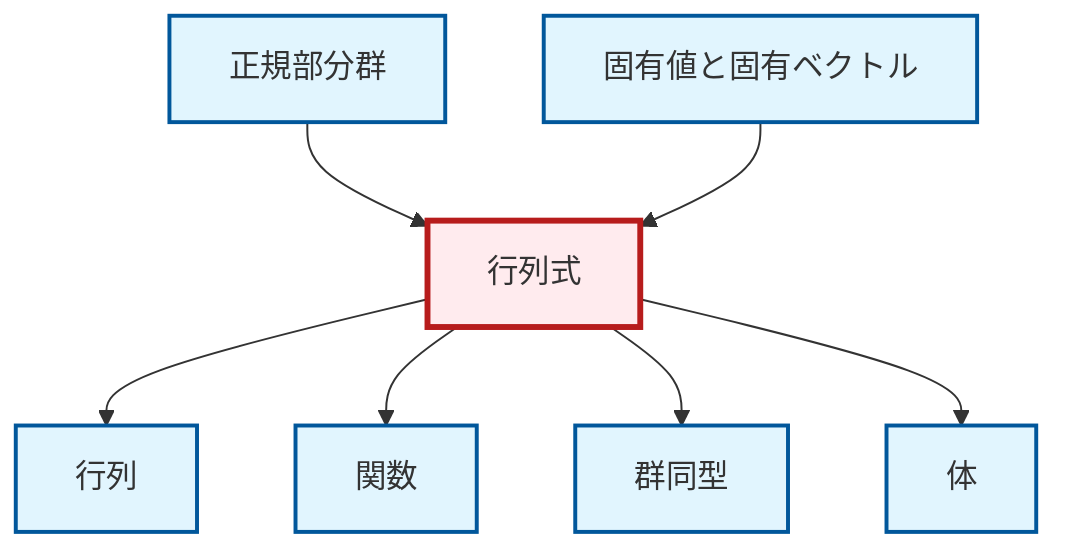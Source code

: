 graph TD
    classDef definition fill:#e1f5fe,stroke:#01579b,stroke-width:2px
    classDef theorem fill:#f3e5f5,stroke:#4a148c,stroke-width:2px
    classDef axiom fill:#fff3e0,stroke:#e65100,stroke-width:2px
    classDef example fill:#e8f5e9,stroke:#1b5e20,stroke-width:2px
    classDef current fill:#ffebee,stroke:#b71c1c,stroke-width:3px
    def-field["体"]:::definition
    def-isomorphism["群同型"]:::definition
    def-function["関数"]:::definition
    def-matrix["行列"]:::definition
    def-determinant["行列式"]:::definition
    def-eigenvalue-eigenvector["固有値と固有ベクトル"]:::definition
    def-normal-subgroup["正規部分群"]:::definition
    def-normal-subgroup --> def-determinant
    def-determinant --> def-matrix
    def-determinant --> def-function
    def-determinant --> def-isomorphism
    def-eigenvalue-eigenvector --> def-determinant
    def-determinant --> def-field
    class def-determinant current